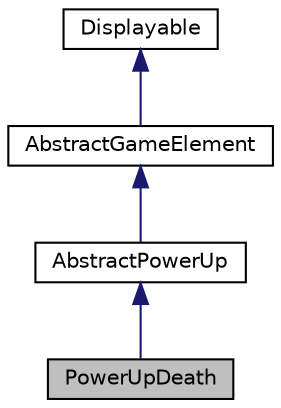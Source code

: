digraph "PowerUpDeath"
{
 // LATEX_PDF_SIZE
  edge [fontname="Helvetica",fontsize="10",labelfontname="Helvetica",labelfontsize="10"];
  node [fontname="Helvetica",fontsize="10",shape=record];
  Node1 [label="PowerUpDeath",height=0.2,width=0.4,color="black", fillcolor="grey75", style="filled", fontcolor="black",tooltip=" "];
  Node2 -> Node1 [dir="back",color="midnightblue",fontsize="10",style="solid",fontname="Helvetica"];
  Node2 [label="AbstractPowerUp",height=0.2,width=0.4,color="black", fillcolor="white", style="filled",URL="$classAbstractPowerUp.html",tooltip="Classe abstraite regroupant tous les power ups."];
  Node3 -> Node2 [dir="back",color="midnightblue",fontsize="10",style="solid",fontname="Helvetica"];
  Node3 [label="AbstractGameElement",height=0.2,width=0.4,color="black", fillcolor="white", style="filled",URL="$classAbstractGameElement.html",tooltip="Classe abstraite regroupant tous les élements de jeux, comme les blocs, les power ups ou les joueurs."];
  Node4 -> Node3 [dir="back",color="midnightblue",fontsize="10",style="solid",fontname="Helvetica"];
  Node4 [label="Displayable",height=0.2,width=0.4,color="black", fillcolor="white", style="filled",URL="$classDisplayable.html",tooltip=" "];
}
